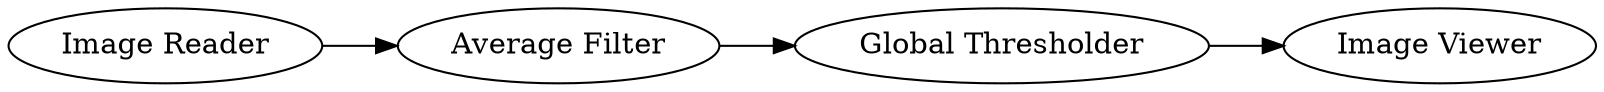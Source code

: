 digraph {
	1 [label="Image Reader"]
	2 [label="Average Filter"]
	3 [label="Global Thresholder"]
	4 [label="Image Viewer"]
	1 -> 2
	2 -> 3
	3 -> 4
	rankdir=LR
}
